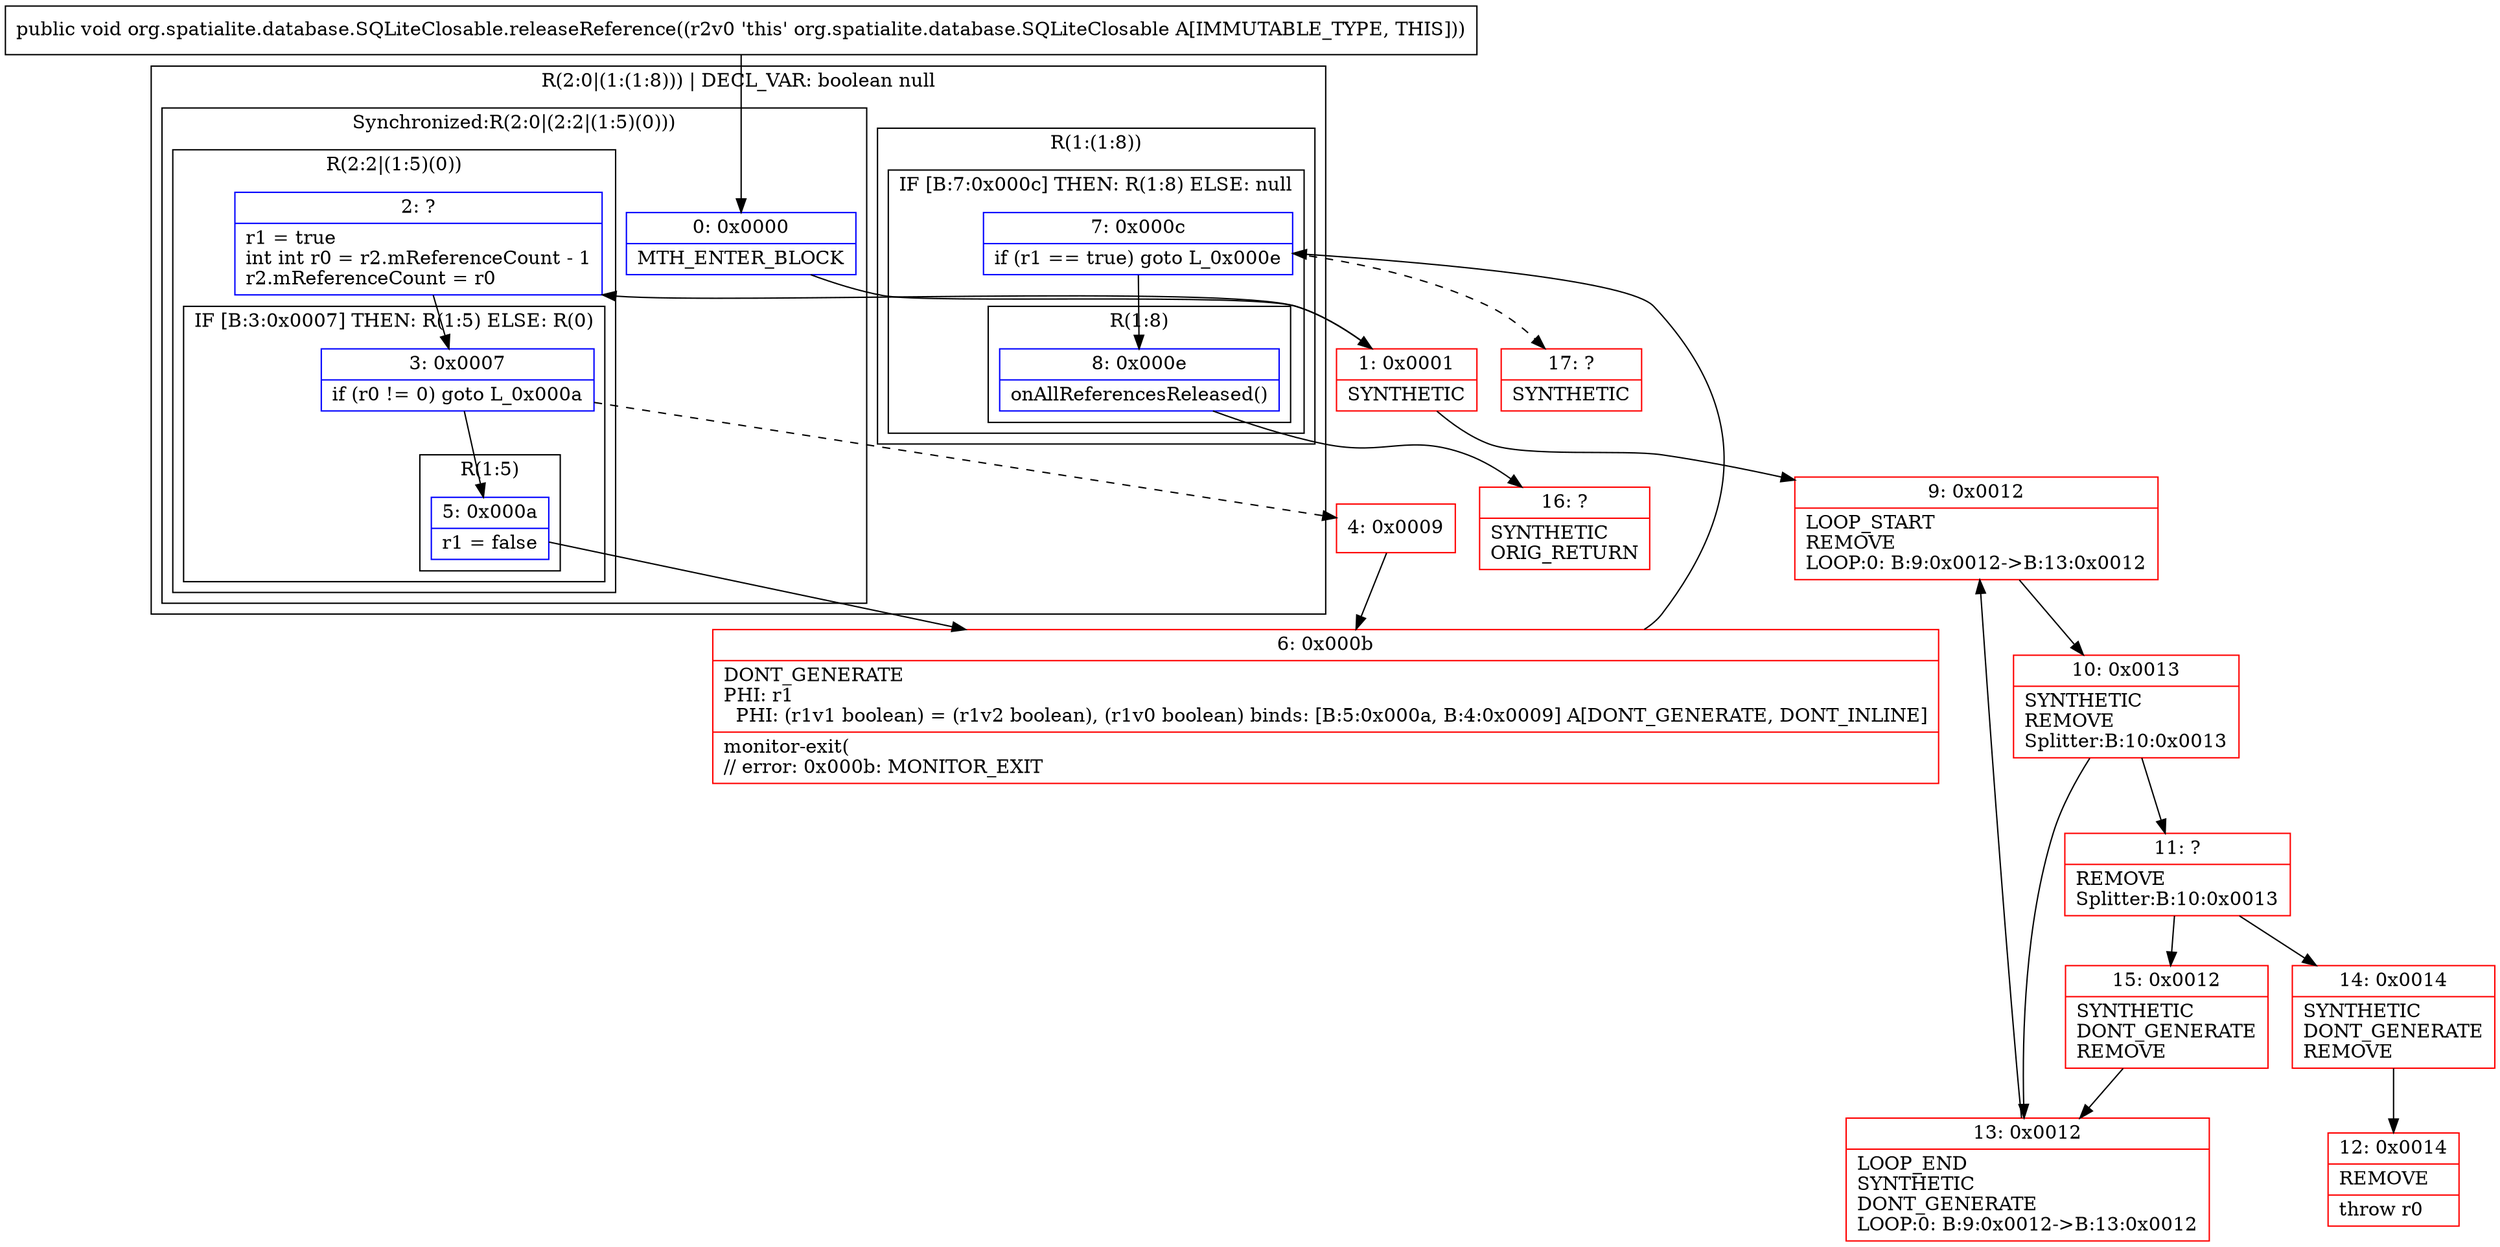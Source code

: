 digraph "CFG fororg.spatialite.database.SQLiteClosable.releaseReference()V" {
subgraph cluster_Region_1516462098 {
label = "R(2:0|(1:(1:8))) | DECL_VAR: boolean null\l";
node [shape=record,color=blue];
subgraph cluster_SynchronizedRegion_839394432 {
label = "Synchronized:R(2:0|(2:2|(1:5)(0)))";
node [shape=record,color=blue];
Node_0 [shape=record,label="{0\:\ 0x0000|MTH_ENTER_BLOCK\l}"];
subgraph cluster_Region_441773763 {
label = "R(2:2|(1:5)(0))";
node [shape=record,color=blue];
Node_2 [shape=record,label="{2\:\ ?|r1 = true\lint int r0 = r2.mReferenceCount \- 1\lr2.mReferenceCount = r0\l}"];
subgraph cluster_IfRegion_1367620887 {
label = "IF [B:3:0x0007] THEN: R(1:5) ELSE: R(0)";
node [shape=record,color=blue];
Node_3 [shape=record,label="{3\:\ 0x0007|if (r0 != 0) goto L_0x000a\l}"];
subgraph cluster_Region_639895602 {
label = "R(1:5)";
node [shape=record,color=blue];
Node_5 [shape=record,label="{5\:\ 0x000a|r1 = false\l}"];
}
subgraph cluster_Region_120758738 {
label = "R(0)";
node [shape=record,color=blue];
}
}
}
}
subgraph cluster_Region_407288917 {
label = "R(1:(1:8))";
node [shape=record,color=blue];
subgraph cluster_IfRegion_1373636922 {
label = "IF [B:7:0x000c] THEN: R(1:8) ELSE: null";
node [shape=record,color=blue];
Node_7 [shape=record,label="{7\:\ 0x000c|if (r1 == true) goto L_0x000e\l}"];
subgraph cluster_Region_1508129983 {
label = "R(1:8)";
node [shape=record,color=blue];
Node_8 [shape=record,label="{8\:\ 0x000e|onAllReferencesReleased()\l}"];
}
}
}
}
Node_1 [shape=record,color=red,label="{1\:\ 0x0001|SYNTHETIC\l}"];
Node_4 [shape=record,color=red,label="{4\:\ 0x0009}"];
Node_6 [shape=record,color=red,label="{6\:\ 0x000b|DONT_GENERATE\lPHI: r1 \l  PHI: (r1v1 boolean) = (r1v2 boolean), (r1v0 boolean) binds: [B:5:0x000a, B:4:0x0009] A[DONT_GENERATE, DONT_INLINE]\l|monitor\-exit(\l\/\/ error: 0x000b: MONITOR_EXIT  \l}"];
Node_9 [shape=record,color=red,label="{9\:\ 0x0012|LOOP_START\lREMOVE\lLOOP:0: B:9:0x0012\-\>B:13:0x0012\l}"];
Node_10 [shape=record,color=red,label="{10\:\ 0x0013|SYNTHETIC\lREMOVE\lSplitter:B:10:0x0013\l}"];
Node_11 [shape=record,color=red,label="{11\:\ ?|REMOVE\lSplitter:B:10:0x0013\l}"];
Node_12 [shape=record,color=red,label="{12\:\ 0x0014|REMOVE\l|throw r0\l}"];
Node_13 [shape=record,color=red,label="{13\:\ 0x0012|LOOP_END\lSYNTHETIC\lDONT_GENERATE\lLOOP:0: B:9:0x0012\-\>B:13:0x0012\l}"];
Node_14 [shape=record,color=red,label="{14\:\ 0x0014|SYNTHETIC\lDONT_GENERATE\lREMOVE\l}"];
Node_15 [shape=record,color=red,label="{15\:\ 0x0012|SYNTHETIC\lDONT_GENERATE\lREMOVE\l}"];
Node_16 [shape=record,color=red,label="{16\:\ ?|SYNTHETIC\lORIG_RETURN\l}"];
Node_17 [shape=record,color=red,label="{17\:\ ?|SYNTHETIC\l}"];
MethodNode[shape=record,label="{public void org.spatialite.database.SQLiteClosable.releaseReference((r2v0 'this' org.spatialite.database.SQLiteClosable A[IMMUTABLE_TYPE, THIS])) }"];
MethodNode -> Node_0;
Node_0 -> Node_1;
Node_2 -> Node_3;
Node_3 -> Node_4[style=dashed];
Node_3 -> Node_5;
Node_5 -> Node_6;
Node_7 -> Node_8;
Node_7 -> Node_17[style=dashed];
Node_8 -> Node_16;
Node_1 -> Node_2;
Node_1 -> Node_9;
Node_4 -> Node_6;
Node_6 -> Node_7;
Node_9 -> Node_10;
Node_10 -> Node_11;
Node_10 -> Node_13;
Node_11 -> Node_14;
Node_11 -> Node_15;
Node_13 -> Node_9;
Node_14 -> Node_12;
Node_15 -> Node_13;
}

